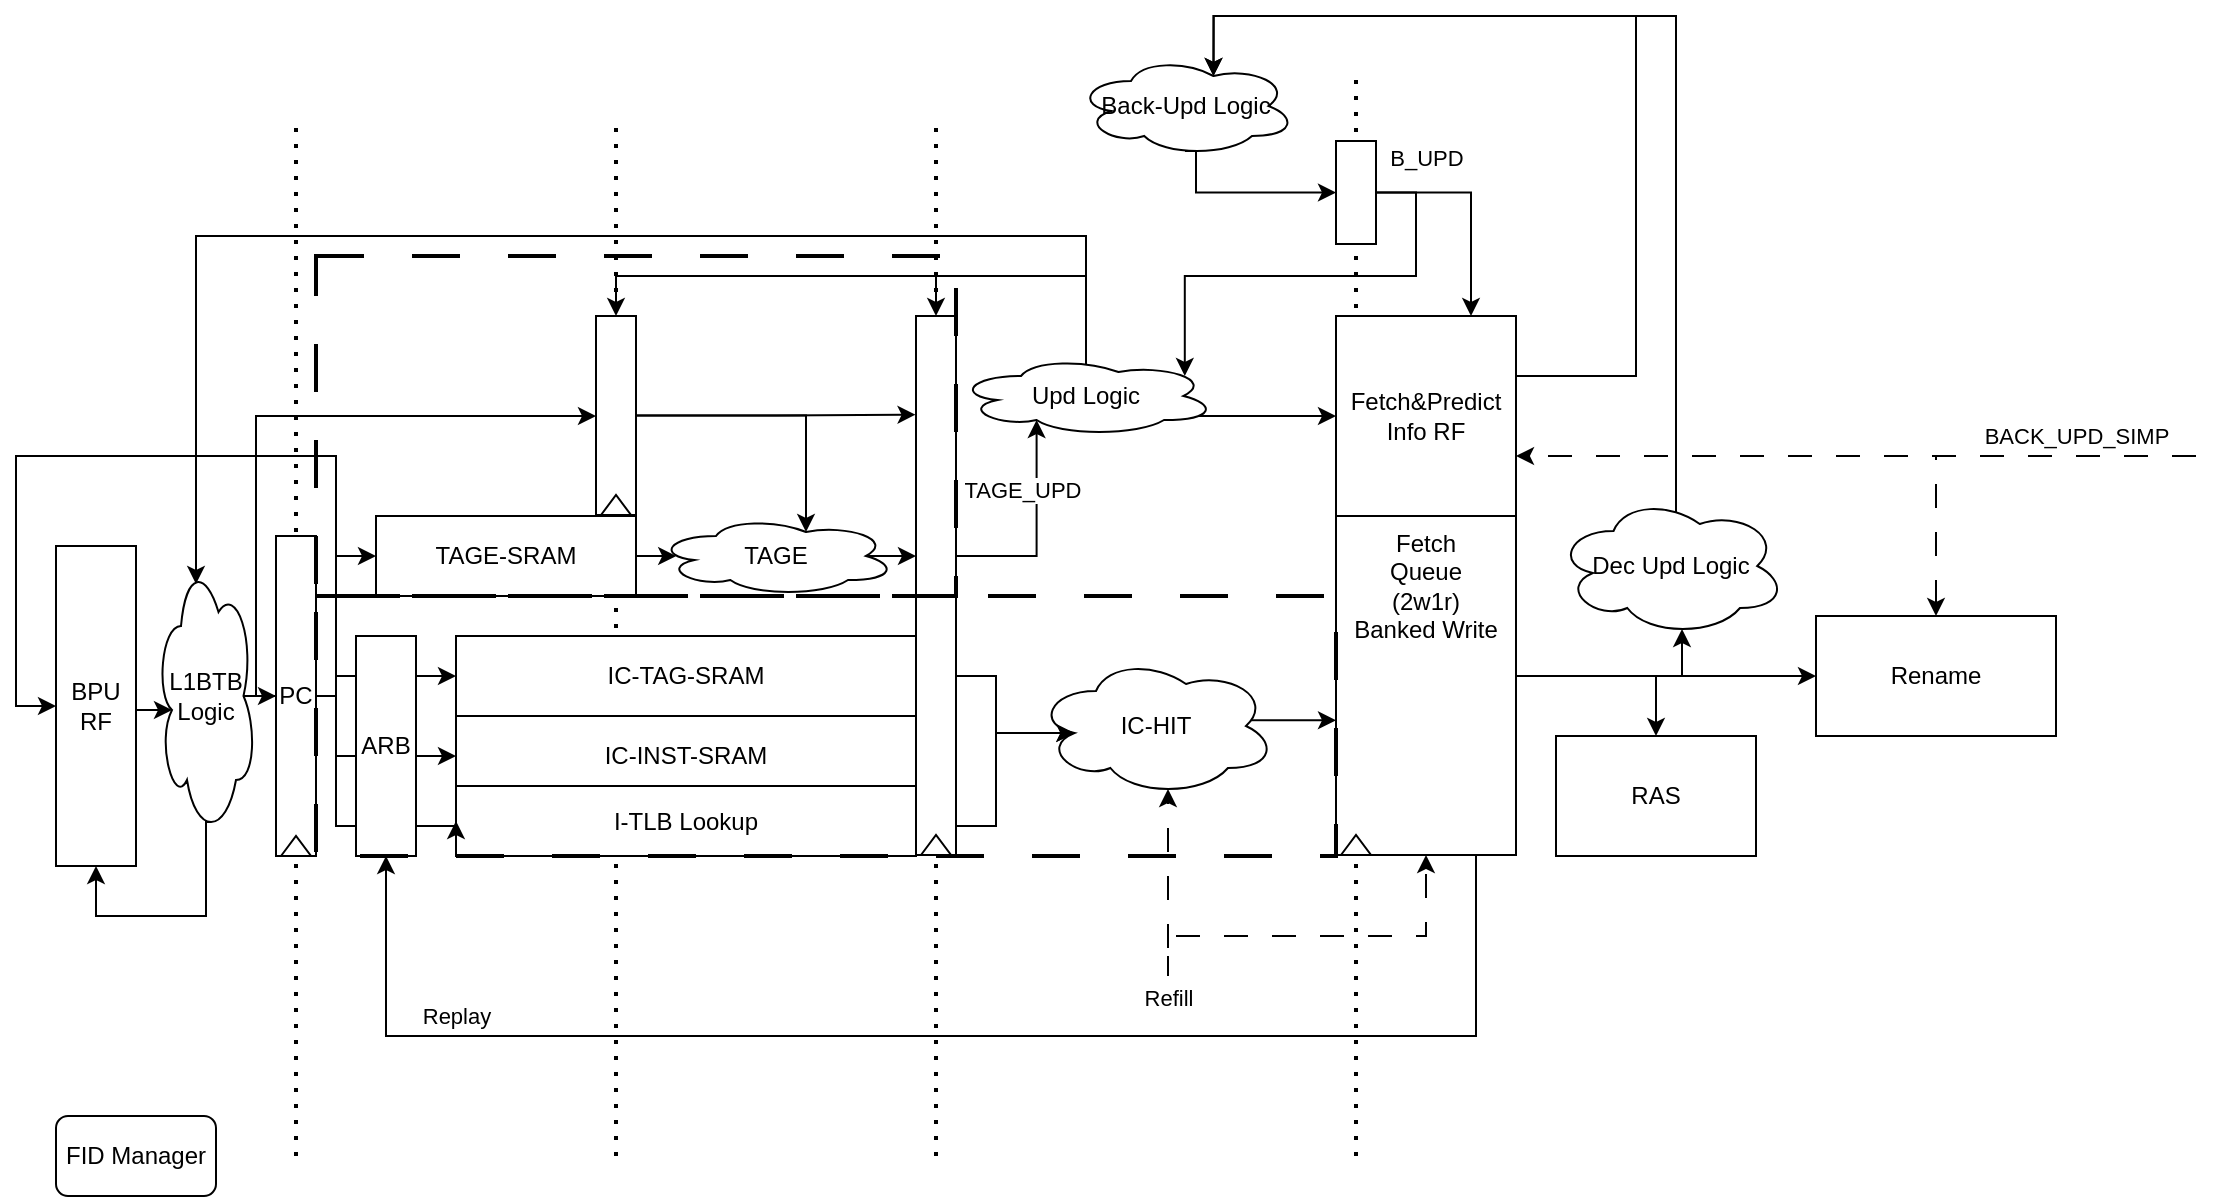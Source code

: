 <mxfile version="24.4.0" type="device">
  <diagram name="Page-1" id="Z3fFYOLJukUrMZ13ezNF">
    <mxGraphModel dx="1421" dy="815" grid="1" gridSize="10" guides="1" tooltips="1" connect="1" arrows="1" fold="1" page="1" pageScale="1" pageWidth="850" pageHeight="1100" math="0" shadow="0">
      <root>
        <mxCell id="0" />
        <mxCell id="1" parent="0" />
        <mxCell id="HjraHUxFYyheh4qPXSw_-89" style="edgeStyle=orthogonalEdgeStyle;rounded=0;orthogonalLoop=1;jettySize=auto;html=1;entryX=0.625;entryY=0.2;entryDx=0;entryDy=0;entryPerimeter=0;exitX=0.625;exitY=0.2;exitDx=0;exitDy=0;exitPerimeter=0;" parent="1" source="HjraHUxFYyheh4qPXSw_-87" target="HjraHUxFYyheh4qPXSw_-57" edge="1">
          <mxGeometry relative="1" as="geometry">
            <Array as="points">
              <mxPoint x="850" y="884" />
              <mxPoint x="850" y="630" />
              <mxPoint x="619" y="630" />
            </Array>
          </mxGeometry>
        </mxCell>
        <mxCell id="HjraHUxFYyheh4qPXSw_-71" style="edgeStyle=orthogonalEdgeStyle;rounded=0;orthogonalLoop=1;jettySize=auto;html=1;entryX=0.4;entryY=0.1;entryDx=0;entryDy=0;entryPerimeter=0;exitX=0.625;exitY=0.2;exitDx=0;exitDy=0;exitPerimeter=0;" parent="1" source="HjraHUxFYyheh4qPXSw_-38" target="HjraHUxFYyheh4qPXSw_-1" edge="1">
          <mxGeometry relative="1" as="geometry">
            <Array as="points">
              <mxPoint x="555" y="808" />
              <mxPoint x="555" y="740" />
              <mxPoint x="110" y="740" />
            </Array>
          </mxGeometry>
        </mxCell>
        <mxCell id="HjraHUxFYyheh4qPXSw_-50" style="edgeStyle=orthogonalEdgeStyle;rounded=0;orthogonalLoop=1;jettySize=auto;html=1;entryX=0.16;entryY=0.55;entryDx=0;entryDy=0;entryPerimeter=0;" parent="1" source="HjraHUxFYyheh4qPXSw_-16" target="HjraHUxFYyheh4qPXSw_-43" edge="1">
          <mxGeometry relative="1" as="geometry">
            <Array as="points">
              <mxPoint x="510" y="1035" />
              <mxPoint x="510" y="989" />
            </Array>
          </mxGeometry>
        </mxCell>
        <mxCell id="HjraHUxFYyheh4qPXSw_-5" value="" style="endArrow=none;dashed=1;html=1;dashPattern=1 3;strokeWidth=2;rounded=0;" parent="1" edge="1">
          <mxGeometry width="50" height="50" relative="1" as="geometry">
            <mxPoint x="320" y="1200" as="sourcePoint" />
            <mxPoint x="320" y="680" as="targetPoint" />
          </mxGeometry>
        </mxCell>
        <mxCell id="HjraHUxFYyheh4qPXSw_-23" style="edgeStyle=orthogonalEdgeStyle;rounded=0;orthogonalLoop=1;jettySize=auto;html=1;exitX=0.875;exitY=0.5;exitDx=0;exitDy=0;exitPerimeter=0;entryX=0;entryY=0.5;entryDx=0;entryDy=0;" parent="1" source="HjraHUxFYyheh4qPXSw_-1" target="HjraHUxFYyheh4qPXSw_-26" edge="1">
          <mxGeometry relative="1" as="geometry">
            <mxPoint x="310" y="860" as="targetPoint" />
            <Array as="points">
              <mxPoint x="140" y="970" />
              <mxPoint x="140" y="830" />
              <mxPoint x="310" y="830" />
            </Array>
          </mxGeometry>
        </mxCell>
        <mxCell id="HjraHUxFYyheh4qPXSw_-24" style="edgeStyle=orthogonalEdgeStyle;rounded=0;orthogonalLoop=1;jettySize=auto;html=1;entryX=0;entryY=0.5;entryDx=0;entryDy=0;" parent="1" source="HjraHUxFYyheh4qPXSw_-1" target="HjraHUxFYyheh4qPXSw_-11" edge="1">
          <mxGeometry relative="1" as="geometry" />
        </mxCell>
        <mxCell id="HjraHUxFYyheh4qPXSw_-74" style="edgeStyle=orthogonalEdgeStyle;rounded=0;orthogonalLoop=1;jettySize=auto;html=1;entryX=0.5;entryY=1;entryDx=0;entryDy=0;exitX=0.55;exitY=0.95;exitDx=0;exitDy=0;exitPerimeter=0;" parent="1" source="HjraHUxFYyheh4qPXSw_-1" target="HjraHUxFYyheh4qPXSw_-2" edge="1">
          <mxGeometry relative="1" as="geometry">
            <Array as="points">
              <mxPoint x="115" y="1033" />
              <mxPoint x="115" y="1080" />
              <mxPoint x="60" y="1080" />
            </Array>
          </mxGeometry>
        </mxCell>
        <mxCell id="HjraHUxFYyheh4qPXSw_-1" value="L1BTB&lt;div&gt;Logic&lt;/div&gt;" style="ellipse;shape=cloud;whiteSpace=wrap;html=1;" parent="1" vertex="1">
          <mxGeometry x="90" y="900" width="50" height="140" as="geometry" />
        </mxCell>
        <mxCell id="HjraHUxFYyheh4qPXSw_-2" value="BPU&lt;div&gt;RF&lt;/div&gt;" style="rounded=0;whiteSpace=wrap;html=1;" parent="1" vertex="1">
          <mxGeometry x="40" y="895" width="40" height="160" as="geometry" />
        </mxCell>
        <mxCell id="HjraHUxFYyheh4qPXSw_-6" style="edgeStyle=orthogonalEdgeStyle;rounded=0;orthogonalLoop=1;jettySize=auto;html=1;entryX=0;entryY=0.5;entryDx=0;entryDy=0;exitX=1;exitY=0.5;exitDx=0;exitDy=0;" parent="1" source="HjraHUxFYyheh4qPXSw_-11" target="HjraHUxFYyheh4qPXSw_-2" edge="1">
          <mxGeometry relative="1" as="geometry">
            <Array as="points">
              <mxPoint x="180" y="970" />
              <mxPoint x="180" y="850" />
              <mxPoint x="20" y="850" />
              <mxPoint x="20" y="975" />
            </Array>
          </mxGeometry>
        </mxCell>
        <mxCell id="HjraHUxFYyheh4qPXSw_-7" value="TAGE-SRAM" style="rounded=0;whiteSpace=wrap;html=1;labelPosition=center;verticalLabelPosition=middle;align=center;verticalAlign=middle;" parent="1" vertex="1">
          <mxGeometry x="200" y="880" width="130" height="40" as="geometry" />
        </mxCell>
        <mxCell id="HjraHUxFYyheh4qPXSw_-13" value="IC-TAG-SRAM" style="rounded=0;whiteSpace=wrap;html=1;labelPosition=center;verticalLabelPosition=middle;align=center;verticalAlign=middle;" parent="1" vertex="1">
          <mxGeometry x="240" y="940" width="230" height="40" as="geometry" />
        </mxCell>
        <mxCell id="HjraHUxFYyheh4qPXSw_-14" value="IC-INST-SRAM" style="rounded=0;whiteSpace=wrap;html=1;labelPosition=center;verticalLabelPosition=middle;align=center;verticalAlign=middle;" parent="1" vertex="1">
          <mxGeometry x="240" y="980" width="230" height="40" as="geometry" />
        </mxCell>
        <mxCell id="HjraHUxFYyheh4qPXSw_-15" value="TAGE" style="ellipse;shape=cloud;whiteSpace=wrap;html=1;" parent="1" vertex="1">
          <mxGeometry x="340" y="880" width="120" height="40" as="geometry" />
        </mxCell>
        <mxCell id="HjraHUxFYyheh4qPXSw_-16" value="I-TLB Lookup" style="rounded=0;whiteSpace=wrap;html=1;labelPosition=center;verticalLabelPosition=middle;align=center;verticalAlign=middle;" parent="1" vertex="1">
          <mxGeometry x="240" y="1015" width="230" height="35" as="geometry" />
        </mxCell>
        <mxCell id="HjraHUxFYyheh4qPXSw_-17" style="edgeStyle=orthogonalEdgeStyle;rounded=0;orthogonalLoop=1;jettySize=auto;html=1;entryX=0;entryY=0.5;entryDx=0;entryDy=0;" parent="1" source="HjraHUxFYyheh4qPXSw_-11" target="HjraHUxFYyheh4qPXSw_-13" edge="1">
          <mxGeometry relative="1" as="geometry">
            <Array as="points">
              <mxPoint x="180" y="970" />
              <mxPoint x="180" y="960" />
            </Array>
          </mxGeometry>
        </mxCell>
        <mxCell id="HjraHUxFYyheh4qPXSw_-18" style="edgeStyle=orthogonalEdgeStyle;rounded=0;orthogonalLoop=1;jettySize=auto;html=1;entryX=0;entryY=0.5;entryDx=0;entryDy=0;" parent="1" source="HjraHUxFYyheh4qPXSw_-11" target="HjraHUxFYyheh4qPXSw_-14" edge="1">
          <mxGeometry relative="1" as="geometry">
            <Array as="points">
              <mxPoint x="180" y="970" />
              <mxPoint x="180" y="1000" />
            </Array>
          </mxGeometry>
        </mxCell>
        <mxCell id="HjraHUxFYyheh4qPXSw_-19" style="edgeStyle=orthogonalEdgeStyle;rounded=0;orthogonalLoop=1;jettySize=auto;html=1;entryX=0;entryY=0.5;entryDx=0;entryDy=0;" parent="1" source="HjraHUxFYyheh4qPXSw_-11" target="HjraHUxFYyheh4qPXSw_-16" edge="1">
          <mxGeometry relative="1" as="geometry">
            <Array as="points">
              <mxPoint x="180" y="970" />
              <mxPoint x="180" y="1035" />
            </Array>
          </mxGeometry>
        </mxCell>
        <mxCell id="HjraHUxFYyheh4qPXSw_-20" style="edgeStyle=orthogonalEdgeStyle;rounded=0;orthogonalLoop=1;jettySize=auto;html=1;" parent="1" source="HjraHUxFYyheh4qPXSw_-11" target="HjraHUxFYyheh4qPXSw_-7" edge="1">
          <mxGeometry relative="1" as="geometry">
            <Array as="points">
              <mxPoint x="180" y="970" />
              <mxPoint x="180" y="900" />
            </Array>
          </mxGeometry>
        </mxCell>
        <mxCell id="HjraHUxFYyheh4qPXSw_-25" style="edgeStyle=orthogonalEdgeStyle;rounded=0;orthogonalLoop=1;jettySize=auto;html=1;entryX=0.16;entryY=0.55;entryDx=0;entryDy=0;entryPerimeter=0;" parent="1" source="HjraHUxFYyheh4qPXSw_-2" target="HjraHUxFYyheh4qPXSw_-1" edge="1">
          <mxGeometry relative="1" as="geometry">
            <Array as="points">
              <mxPoint x="90" y="977" />
              <mxPoint x="90" y="977" />
            </Array>
          </mxGeometry>
        </mxCell>
        <mxCell id="HjraHUxFYyheh4qPXSw_-10" value="" style="endArrow=none;dashed=1;html=1;dashPattern=1 3;strokeWidth=2;rounded=0;" parent="1" edge="1">
          <mxGeometry width="50" height="50" relative="1" as="geometry">
            <mxPoint x="160" y="1200" as="sourcePoint" />
            <mxPoint x="160" y="680" as="targetPoint" />
          </mxGeometry>
        </mxCell>
        <mxCell id="HjraHUxFYyheh4qPXSw_-11" value="PC" style="rounded=0;html=1;whiteSpace=wrap;fontColor=default;labelBackgroundColor=none;labelBorderColor=none;textShadow=0;horizontal=1;verticalAlign=middle;align=center;labelPosition=center;verticalLabelPosition=middle;" parent="1" vertex="1">
          <mxGeometry x="150" y="890" width="20" height="160" as="geometry" />
        </mxCell>
        <mxCell id="HjraHUxFYyheh4qPXSw_-12" value="" style="triangle;whiteSpace=wrap;html=1;rotation=-90;" parent="1" vertex="1">
          <mxGeometry x="155" y="1037.5" width="10" height="15" as="geometry" />
        </mxCell>
        <mxCell id="HjraHUxFYyheh4qPXSw_-26" value="" style="rounded=0;html=1;whiteSpace=wrap;fontColor=default;labelBackgroundColor=none;labelBorderColor=none;textShadow=0;horizontal=1;verticalAlign=middle;align=center;labelPosition=center;verticalLabelPosition=middle;" parent="1" vertex="1">
          <mxGeometry x="310" y="780" width="20" height="99.5" as="geometry" />
        </mxCell>
        <mxCell id="HjraHUxFYyheh4qPXSw_-27" value="" style="triangle;whiteSpace=wrap;html=1;rotation=-90;" parent="1" vertex="1">
          <mxGeometry x="315" y="867" width="10" height="15" as="geometry" />
        </mxCell>
        <mxCell id="HjraHUxFYyheh4qPXSw_-31" value="" style="endArrow=none;dashed=1;html=1;dashPattern=1 3;strokeWidth=2;rounded=0;" parent="1" edge="1">
          <mxGeometry width="50" height="50" relative="1" as="geometry">
            <mxPoint x="480" y="1200" as="sourcePoint" />
            <mxPoint x="480" y="680" as="targetPoint" />
          </mxGeometry>
        </mxCell>
        <mxCell id="HjraHUxFYyheh4qPXSw_-32" value="" style="rounded=0;html=1;whiteSpace=wrap;fontColor=default;labelBackgroundColor=none;labelBorderColor=none;textShadow=0;horizontal=1;verticalAlign=middle;align=center;labelPosition=center;verticalLabelPosition=middle;" parent="1" vertex="1">
          <mxGeometry x="470" y="780" width="20" height="269.5" as="geometry" />
        </mxCell>
        <mxCell id="HjraHUxFYyheh4qPXSw_-33" value="" style="triangle;whiteSpace=wrap;html=1;rotation=-90;" parent="1" vertex="1">
          <mxGeometry x="475" y="1037" width="10" height="15" as="geometry" />
        </mxCell>
        <mxCell id="HjraHUxFYyheh4qPXSw_-34" style="edgeStyle=orthogonalEdgeStyle;rounded=0;orthogonalLoop=1;jettySize=auto;html=1;entryX=-0.011;entryY=0.183;entryDx=0;entryDy=0;entryPerimeter=0;" parent="1" source="HjraHUxFYyheh4qPXSw_-26" target="HjraHUxFYyheh4qPXSw_-32" edge="1">
          <mxGeometry relative="1" as="geometry" />
        </mxCell>
        <mxCell id="HjraHUxFYyheh4qPXSw_-35" style="edgeStyle=orthogonalEdgeStyle;rounded=0;orthogonalLoop=1;jettySize=auto;html=1;exitX=1;exitY=0.5;exitDx=0;exitDy=0;entryX=0.084;entryY=0.524;entryDx=0;entryDy=0;entryPerimeter=0;" parent="1" source="HjraHUxFYyheh4qPXSw_-7" target="HjraHUxFYyheh4qPXSw_-15" edge="1">
          <mxGeometry relative="1" as="geometry" />
        </mxCell>
        <mxCell id="HjraHUxFYyheh4qPXSw_-37" style="edgeStyle=orthogonalEdgeStyle;rounded=0;orthogonalLoop=1;jettySize=auto;html=1;exitX=0.875;exitY=0.5;exitDx=0;exitDy=0;exitPerimeter=0;" parent="1" source="HjraHUxFYyheh4qPXSw_-15" edge="1">
          <mxGeometry relative="1" as="geometry">
            <mxPoint x="450" y="897" as="sourcePoint" />
            <mxPoint x="470" y="900" as="targetPoint" />
            <Array as="points">
              <mxPoint x="469" y="900" />
            </Array>
          </mxGeometry>
        </mxCell>
        <mxCell id="HjraHUxFYyheh4qPXSw_-69" style="edgeStyle=orthogonalEdgeStyle;rounded=0;orthogonalLoop=1;jettySize=auto;html=1;entryX=0.5;entryY=0;entryDx=0;entryDy=0;" parent="1" source="HjraHUxFYyheh4qPXSw_-38" target="HjraHUxFYyheh4qPXSw_-32" edge="1">
          <mxGeometry relative="1" as="geometry">
            <Array as="points">
              <mxPoint x="555" y="760" />
              <mxPoint x="480" y="760" />
            </Array>
          </mxGeometry>
        </mxCell>
        <mxCell id="HjraHUxFYyheh4qPXSw_-70" style="edgeStyle=orthogonalEdgeStyle;rounded=0;orthogonalLoop=1;jettySize=auto;html=1;entryX=0.5;entryY=0;entryDx=0;entryDy=0;" parent="1" source="HjraHUxFYyheh4qPXSw_-38" target="HjraHUxFYyheh4qPXSw_-26" edge="1">
          <mxGeometry relative="1" as="geometry">
            <Array as="points">
              <mxPoint x="555" y="760" />
              <mxPoint x="320" y="760" />
            </Array>
          </mxGeometry>
        </mxCell>
        <mxCell id="HjraHUxFYyheh4qPXSw_-82" style="edgeStyle=orthogonalEdgeStyle;rounded=0;orthogonalLoop=1;jettySize=auto;html=1;entryX=0;entryY=0.5;entryDx=0;entryDy=0;" parent="1" source="HjraHUxFYyheh4qPXSw_-38" target="HjraHUxFYyheh4qPXSw_-75" edge="1">
          <mxGeometry relative="1" as="geometry">
            <Array as="points">
              <mxPoint x="640" y="830" />
              <mxPoint x="640" y="830" />
            </Array>
          </mxGeometry>
        </mxCell>
        <mxCell id="HjraHUxFYyheh4qPXSw_-38" value="Upd Logic" style="ellipse;shape=cloud;whiteSpace=wrap;html=1;" parent="1" vertex="1">
          <mxGeometry x="490" y="800" width="130" height="40" as="geometry" />
        </mxCell>
        <mxCell id="HjraHUxFYyheh4qPXSw_-40" style="edgeStyle=orthogonalEdgeStyle;rounded=0;orthogonalLoop=1;jettySize=auto;html=1;entryX=0.31;entryY=0.8;entryDx=0;entryDy=0;entryPerimeter=0;" parent="1" source="HjraHUxFYyheh4qPXSw_-32" target="HjraHUxFYyheh4qPXSw_-38" edge="1">
          <mxGeometry relative="1" as="geometry">
            <Array as="points">
              <mxPoint x="530" y="900" />
            </Array>
          </mxGeometry>
        </mxCell>
        <mxCell id="HjraHUxFYyheh4qPXSw_-42" value="TAGE_UPD" style="edgeLabel;html=1;align=center;verticalAlign=middle;resizable=0;points=[];" parent="HjraHUxFYyheh4qPXSw_-40" vertex="1" connectable="0">
          <mxGeometry x="-0.394" y="-1" relative="1" as="geometry">
            <mxPoint y="-34" as="offset" />
          </mxGeometry>
        </mxCell>
        <mxCell id="HjraHUxFYyheh4qPXSw_-41" style="edgeStyle=orthogonalEdgeStyle;rounded=0;orthogonalLoop=1;jettySize=auto;html=1;entryX=0.625;entryY=0.2;entryDx=0;entryDy=0;entryPerimeter=0;" parent="1" source="HjraHUxFYyheh4qPXSw_-26" target="HjraHUxFYyheh4qPXSw_-15" edge="1">
          <mxGeometry relative="1" as="geometry" />
        </mxCell>
        <mxCell id="HjraHUxFYyheh4qPXSw_-48" style="edgeStyle=orthogonalEdgeStyle;rounded=0;orthogonalLoop=1;jettySize=auto;html=1;entryX=0;entryY=0.75;entryDx=0;entryDy=0;exitX=0.875;exitY=0.5;exitDx=0;exitDy=0;exitPerimeter=0;" parent="1" source="HjraHUxFYyheh4qPXSw_-43" target="HjraHUxFYyheh4qPXSw_-46" edge="1">
          <mxGeometry relative="1" as="geometry">
            <Array as="points">
              <mxPoint x="590" y="982" />
              <mxPoint x="620" y="982" />
            </Array>
          </mxGeometry>
        </mxCell>
        <mxCell id="HjraHUxFYyheh4qPXSw_-43" value="IC-HIT" style="ellipse;shape=cloud;whiteSpace=wrap;html=1;" parent="1" vertex="1">
          <mxGeometry x="530" y="950" width="120" height="70" as="geometry" />
        </mxCell>
        <mxCell id="HjraHUxFYyheh4qPXSw_-44" style="edgeStyle=orthogonalEdgeStyle;rounded=0;orthogonalLoop=1;jettySize=auto;html=1;exitX=1;exitY=0.75;exitDx=0;exitDy=0;entryX=0.16;entryY=0.55;entryDx=0;entryDy=0;entryPerimeter=0;" parent="1" source="HjraHUxFYyheh4qPXSw_-32" target="HjraHUxFYyheh4qPXSw_-43" edge="1">
          <mxGeometry relative="1" as="geometry">
            <mxPoint x="520" y="990" as="targetPoint" />
            <Array as="points">
              <mxPoint x="490" y="960" />
              <mxPoint x="510" y="960" />
              <mxPoint x="510" y="988" />
            </Array>
          </mxGeometry>
        </mxCell>
        <mxCell id="HjraHUxFYyheh4qPXSw_-45" value="" style="endArrow=none;dashed=1;html=1;dashPattern=1 3;strokeWidth=2;rounded=0;" parent="1" edge="1">
          <mxGeometry width="50" height="50" relative="1" as="geometry">
            <mxPoint x="690" y="1200" as="sourcePoint" />
            <mxPoint x="690" y="660" as="targetPoint" />
          </mxGeometry>
        </mxCell>
        <mxCell id="HjraHUxFYyheh4qPXSw_-84" style="edgeStyle=orthogonalEdgeStyle;rounded=0;orthogonalLoop=1;jettySize=auto;html=1;" parent="1" source="HjraHUxFYyheh4qPXSw_-46" target="HjraHUxFYyheh4qPXSw_-83" edge="1">
          <mxGeometry relative="1" as="geometry">
            <Array as="points">
              <mxPoint x="800" y="960" />
              <mxPoint x="800" y="960" />
            </Array>
          </mxGeometry>
        </mxCell>
        <mxCell id="HjraHUxFYyheh4qPXSw_-94" style="edgeStyle=orthogonalEdgeStyle;rounded=0;orthogonalLoop=1;jettySize=auto;html=1;entryX=0.5;entryY=1;entryDx=0;entryDy=0;" parent="1" source="HjraHUxFYyheh4qPXSw_-46" target="HjraHUxFYyheh4qPXSw_-96" edge="1">
          <mxGeometry relative="1" as="geometry">
            <mxPoint x="200" y="1035" as="targetPoint" />
            <Array as="points">
              <mxPoint x="750" y="1140" />
              <mxPoint x="205" y="1140" />
            </Array>
          </mxGeometry>
        </mxCell>
        <mxCell id="HjraHUxFYyheh4qPXSw_-95" value="Replay" style="edgeLabel;html=1;align=center;verticalAlign=middle;resizable=0;points=[];" parent="HjraHUxFYyheh4qPXSw_-94" vertex="1" connectable="0">
          <mxGeometry x="-0.38" y="5" relative="1" as="geometry">
            <mxPoint x="-376" y="-15" as="offset" />
          </mxGeometry>
        </mxCell>
        <mxCell id="HjraHUxFYyheh4qPXSw_-46" value="Fetch&lt;div&gt;Queue&lt;/div&gt;&lt;div&gt;(2w1r)&lt;/div&gt;&lt;div&gt;Banked Write&lt;/div&gt;" style="rounded=0;html=1;whiteSpace=wrap;fontColor=default;labelBackgroundColor=none;labelBorderColor=none;textShadow=0;horizontal=1;verticalAlign=middle;align=center;labelPosition=center;verticalLabelPosition=middle;" parent="1" vertex="1">
          <mxGeometry x="680" y="780" width="90" height="269.5" as="geometry" />
        </mxCell>
        <mxCell id="HjraHUxFYyheh4qPXSw_-47" value="" style="triangle;whiteSpace=wrap;html=1;rotation=-90;" parent="1" vertex="1">
          <mxGeometry x="685" y="1037" width="10" height="15" as="geometry" />
        </mxCell>
        <mxCell id="qj-R9kZcvhdvLTEpw3hC-2" style="edgeStyle=orthogonalEdgeStyle;rounded=0;orthogonalLoop=1;jettySize=auto;html=1;exitX=0.55;exitY=0.95;exitDx=0;exitDy=0;exitPerimeter=0;entryX=0;entryY=0.5;entryDx=0;entryDy=0;" edge="1" parent="1" source="HjraHUxFYyheh4qPXSw_-57" target="HjraHUxFYyheh4qPXSw_-63">
          <mxGeometry relative="1" as="geometry">
            <Array as="points">
              <mxPoint x="605" y="697" />
              <mxPoint x="605" y="690" />
              <mxPoint x="610" y="690" />
              <mxPoint x="610" y="718" />
            </Array>
          </mxGeometry>
        </mxCell>
        <mxCell id="HjraHUxFYyheh4qPXSw_-57" value="Back-Upd Logic" style="ellipse;shape=cloud;whiteSpace=wrap;html=1;" parent="1" vertex="1">
          <mxGeometry x="550" y="650" width="110" height="50" as="geometry" />
        </mxCell>
        <mxCell id="HjraHUxFYyheh4qPXSw_-62" value="" style="group;rotation=0;" parent="1" vertex="1" connectable="0">
          <mxGeometry x="680" y="680" width="20" height="71.5" as="geometry" />
        </mxCell>
        <mxCell id="HjraHUxFYyheh4qPXSw_-64" value="" style="triangle;whiteSpace=wrap;html=1;rotation=-90;" parent="HjraHUxFYyheh4qPXSw_-62" vertex="1">
          <mxGeometry x="5" y="49" width="10" height="15" as="geometry" />
        </mxCell>
        <mxCell id="HjraHUxFYyheh4qPXSw_-63" value="" style="rounded=0;html=1;whiteSpace=wrap;fontColor=default;labelBackgroundColor=none;labelBorderColor=none;textShadow=0;horizontal=1;verticalAlign=middle;align=center;labelPosition=center;verticalLabelPosition=middle;rotation=0;" parent="HjraHUxFYyheh4qPXSw_-62" vertex="1">
          <mxGeometry y="12.5" width="20" height="51.5" as="geometry" />
        </mxCell>
        <mxCell id="HjraHUxFYyheh4qPXSw_-75" value="Fetch&amp;amp;Predict&lt;div&gt;Info&amp;nbsp;&lt;span style=&quot;background-color: initial;&quot;&gt;RF&lt;/span&gt;&lt;/div&gt;" style="rounded=0;html=1;whiteSpace=wrap;fontColor=default;labelBackgroundColor=none;labelBorderColor=none;textShadow=0;horizontal=1;verticalAlign=middle;align=center;labelPosition=center;verticalLabelPosition=middle;" parent="1" vertex="1">
          <mxGeometry x="680" y="780" width="90" height="100" as="geometry" />
        </mxCell>
        <mxCell id="HjraHUxFYyheh4qPXSw_-76" value="" style="endArrow=classic;html=1;rounded=0;entryX=0.875;entryY=0.5;entryDx=0;entryDy=0;entryPerimeter=0;dashed=1;dashPattern=12 12;" parent="1" edge="1">
          <mxGeometry width="50" height="50" relative="1" as="geometry">
            <mxPoint x="1110" y="850" as="sourcePoint" />
            <mxPoint x="770" y="850" as="targetPoint" />
          </mxGeometry>
        </mxCell>
        <mxCell id="HjraHUxFYyheh4qPXSw_-77" value="BACK_UPD_SIMP" style="edgeLabel;html=1;align=center;verticalAlign=middle;resizable=0;points=[];" parent="HjraHUxFYyheh4qPXSw_-76" vertex="1" connectable="0">
          <mxGeometry x="-0.389" y="2" relative="1" as="geometry">
            <mxPoint x="44" y="-12" as="offset" />
          </mxGeometry>
        </mxCell>
        <mxCell id="HjraHUxFYyheh4qPXSw_-78" style="edgeStyle=orthogonalEdgeStyle;rounded=0;orthogonalLoop=1;jettySize=auto;html=1;entryX=0.625;entryY=0.2;entryDx=0;entryDy=0;entryPerimeter=0;" parent="1" source="HjraHUxFYyheh4qPXSw_-75" target="HjraHUxFYyheh4qPXSw_-57" edge="1">
          <mxGeometry relative="1" as="geometry">
            <Array as="points">
              <mxPoint x="830" y="810" />
              <mxPoint x="830" y="630" />
              <mxPoint x="619" y="630" />
            </Array>
          </mxGeometry>
        </mxCell>
        <mxCell id="HjraHUxFYyheh4qPXSw_-83" value="Rename" style="rounded=0;whiteSpace=wrap;html=1;" parent="1" vertex="1">
          <mxGeometry x="920" y="930" width="120" height="60" as="geometry" />
        </mxCell>
        <mxCell id="HjraHUxFYyheh4qPXSw_-85" value="" style="endArrow=classic;html=1;rounded=0;entryX=0.5;entryY=0;entryDx=0;entryDy=0;dashed=1;dashPattern=12 12;" parent="1" target="HjraHUxFYyheh4qPXSw_-83" edge="1">
          <mxGeometry width="50" height="50" relative="1" as="geometry">
            <mxPoint x="1110" y="850" as="sourcePoint" />
            <mxPoint x="780" y="860" as="targetPoint" />
            <Array as="points">
              <mxPoint x="980" y="850" />
            </Array>
          </mxGeometry>
        </mxCell>
        <mxCell id="HjraHUxFYyheh4qPXSw_-87" value="Dec Upd Logic" style="ellipse;shape=cloud;whiteSpace=wrap;html=1;" parent="1" vertex="1">
          <mxGeometry x="790" y="870" width="115" height="70" as="geometry" />
        </mxCell>
        <mxCell id="HjraHUxFYyheh4qPXSw_-88" style="edgeStyle=orthogonalEdgeStyle;rounded=0;orthogonalLoop=1;jettySize=auto;html=1;entryX=0.55;entryY=0.95;entryDx=0;entryDy=0;entryPerimeter=0;" parent="1" source="HjraHUxFYyheh4qPXSw_-46" target="HjraHUxFYyheh4qPXSw_-87" edge="1">
          <mxGeometry relative="1" as="geometry">
            <Array as="points">
              <mxPoint x="853" y="960" />
              <mxPoint x="853" y="937" />
            </Array>
          </mxGeometry>
        </mxCell>
        <mxCell id="HjraHUxFYyheh4qPXSw_-90" value="" style="endArrow=classic;html=1;rounded=0;entryX=0.55;entryY=0.95;entryDx=0;entryDy=0;dashed=1;dashPattern=12 12;entryPerimeter=0;" parent="1" target="HjraHUxFYyheh4qPXSw_-43" edge="1">
          <mxGeometry width="50" height="50" relative="1" as="geometry">
            <mxPoint x="596" y="1100" as="sourcePoint" />
            <mxPoint x="555" y="1180" as="targetPoint" />
            <Array as="points">
              <mxPoint x="596" y="1110" />
              <mxPoint x="596" y="1100" />
            </Array>
          </mxGeometry>
        </mxCell>
        <mxCell id="HjraHUxFYyheh4qPXSw_-91" value="Refill" style="edgeLabel;html=1;align=center;verticalAlign=middle;resizable=0;points=[];" parent="HjraHUxFYyheh4qPXSw_-90" vertex="1" connectable="0">
          <mxGeometry x="-0.917" relative="1" as="geometry">
            <mxPoint y="16" as="offset" />
          </mxGeometry>
        </mxCell>
        <mxCell id="HjraHUxFYyheh4qPXSw_-92" value="" style="endArrow=classic;html=1;rounded=0;entryX=0.5;entryY=1;entryDx=0;entryDy=0;dashed=1;dashPattern=12 12;" parent="1" target="HjraHUxFYyheh4qPXSw_-46" edge="1">
          <mxGeometry width="50" height="50" relative="1" as="geometry">
            <mxPoint x="600" y="1090" as="sourcePoint" />
            <mxPoint x="606" y="1027" as="targetPoint" />
            <Array as="points">
              <mxPoint x="660" y="1090" />
              <mxPoint x="725" y="1090" />
            </Array>
          </mxGeometry>
        </mxCell>
        <mxCell id="HjraHUxFYyheh4qPXSw_-96" value="ARB" style="rounded=0;whiteSpace=wrap;html=1;" parent="1" vertex="1">
          <mxGeometry x="190" y="940" width="30" height="110" as="geometry" />
        </mxCell>
        <mxCell id="qj-R9kZcvhdvLTEpw3hC-3" style="edgeStyle=orthogonalEdgeStyle;rounded=0;orthogonalLoop=1;jettySize=auto;html=1;entryX=0.88;entryY=0.25;entryDx=0;entryDy=0;entryPerimeter=0;exitX=1;exitY=0.5;exitDx=0;exitDy=0;" edge="1" parent="1" source="HjraHUxFYyheh4qPXSw_-63" target="HjraHUxFYyheh4qPXSw_-38">
          <mxGeometry relative="1" as="geometry">
            <Array as="points">
              <mxPoint x="720" y="718" />
              <mxPoint x="720" y="760" />
              <mxPoint x="604" y="760" />
            </Array>
          </mxGeometry>
        </mxCell>
        <mxCell id="qj-R9kZcvhdvLTEpw3hC-4" value="B_UPD" style="edgeLabel;html=1;align=center;verticalAlign=middle;resizable=0;points=[];" vertex="1" connectable="0" parent="qj-R9kZcvhdvLTEpw3hC-3">
          <mxGeometry x="-0.799" y="-3" relative="1" as="geometry">
            <mxPoint x="8" y="-21" as="offset" />
          </mxGeometry>
        </mxCell>
        <mxCell id="qj-R9kZcvhdvLTEpw3hC-6" style="edgeStyle=orthogonalEdgeStyle;rounded=0;orthogonalLoop=1;jettySize=auto;html=1;entryX=0.75;entryY=0;entryDx=0;entryDy=0;exitX=1;exitY=0.5;exitDx=0;exitDy=0;" edge="1" parent="1" source="HjraHUxFYyheh4qPXSw_-63" target="HjraHUxFYyheh4qPXSw_-75">
          <mxGeometry relative="1" as="geometry">
            <mxPoint x="760" y="740" as="sourcePoint" />
          </mxGeometry>
        </mxCell>
        <mxCell id="qj-R9kZcvhdvLTEpw3hC-7" value="RAS" style="rounded=0;whiteSpace=wrap;html=1;" vertex="1" parent="1">
          <mxGeometry x="790" y="990" width="100" height="60" as="geometry" />
        </mxCell>
        <mxCell id="qj-R9kZcvhdvLTEpw3hC-8" style="edgeStyle=orthogonalEdgeStyle;rounded=0;orthogonalLoop=1;jettySize=auto;html=1;entryX=0.5;entryY=0;entryDx=0;entryDy=0;" edge="1" parent="1" target="qj-R9kZcvhdvLTEpw3hC-7">
          <mxGeometry relative="1" as="geometry">
            <Array as="points">
              <mxPoint x="840" y="960" />
            </Array>
            <mxPoint x="770" y="960" as="sourcePoint" />
            <mxPoint x="863" y="947" as="targetPoint" />
          </mxGeometry>
        </mxCell>
        <mxCell id="qj-R9kZcvhdvLTEpw3hC-9" value="" style="rounded=0;whiteSpace=wrap;html=1;fillColor=none;dashed=1;dashPattern=12 12;strokeWidth=2;" vertex="1" parent="1">
          <mxGeometry x="170" y="920" width="510" height="130" as="geometry" />
        </mxCell>
        <mxCell id="qj-R9kZcvhdvLTEpw3hC-10" value="" style="rounded=0;whiteSpace=wrap;html=1;fillColor=none;dashed=1;dashPattern=12 12;strokeWidth=2;" vertex="1" parent="1">
          <mxGeometry x="170" y="750" width="320" height="170" as="geometry" />
        </mxCell>
        <mxCell id="qj-R9kZcvhdvLTEpw3hC-12" value="FID Manager" style="rounded=1;whiteSpace=wrap;html=1;" vertex="1" parent="1">
          <mxGeometry x="40" y="1180" width="80" height="40" as="geometry" />
        </mxCell>
      </root>
    </mxGraphModel>
  </diagram>
</mxfile>
